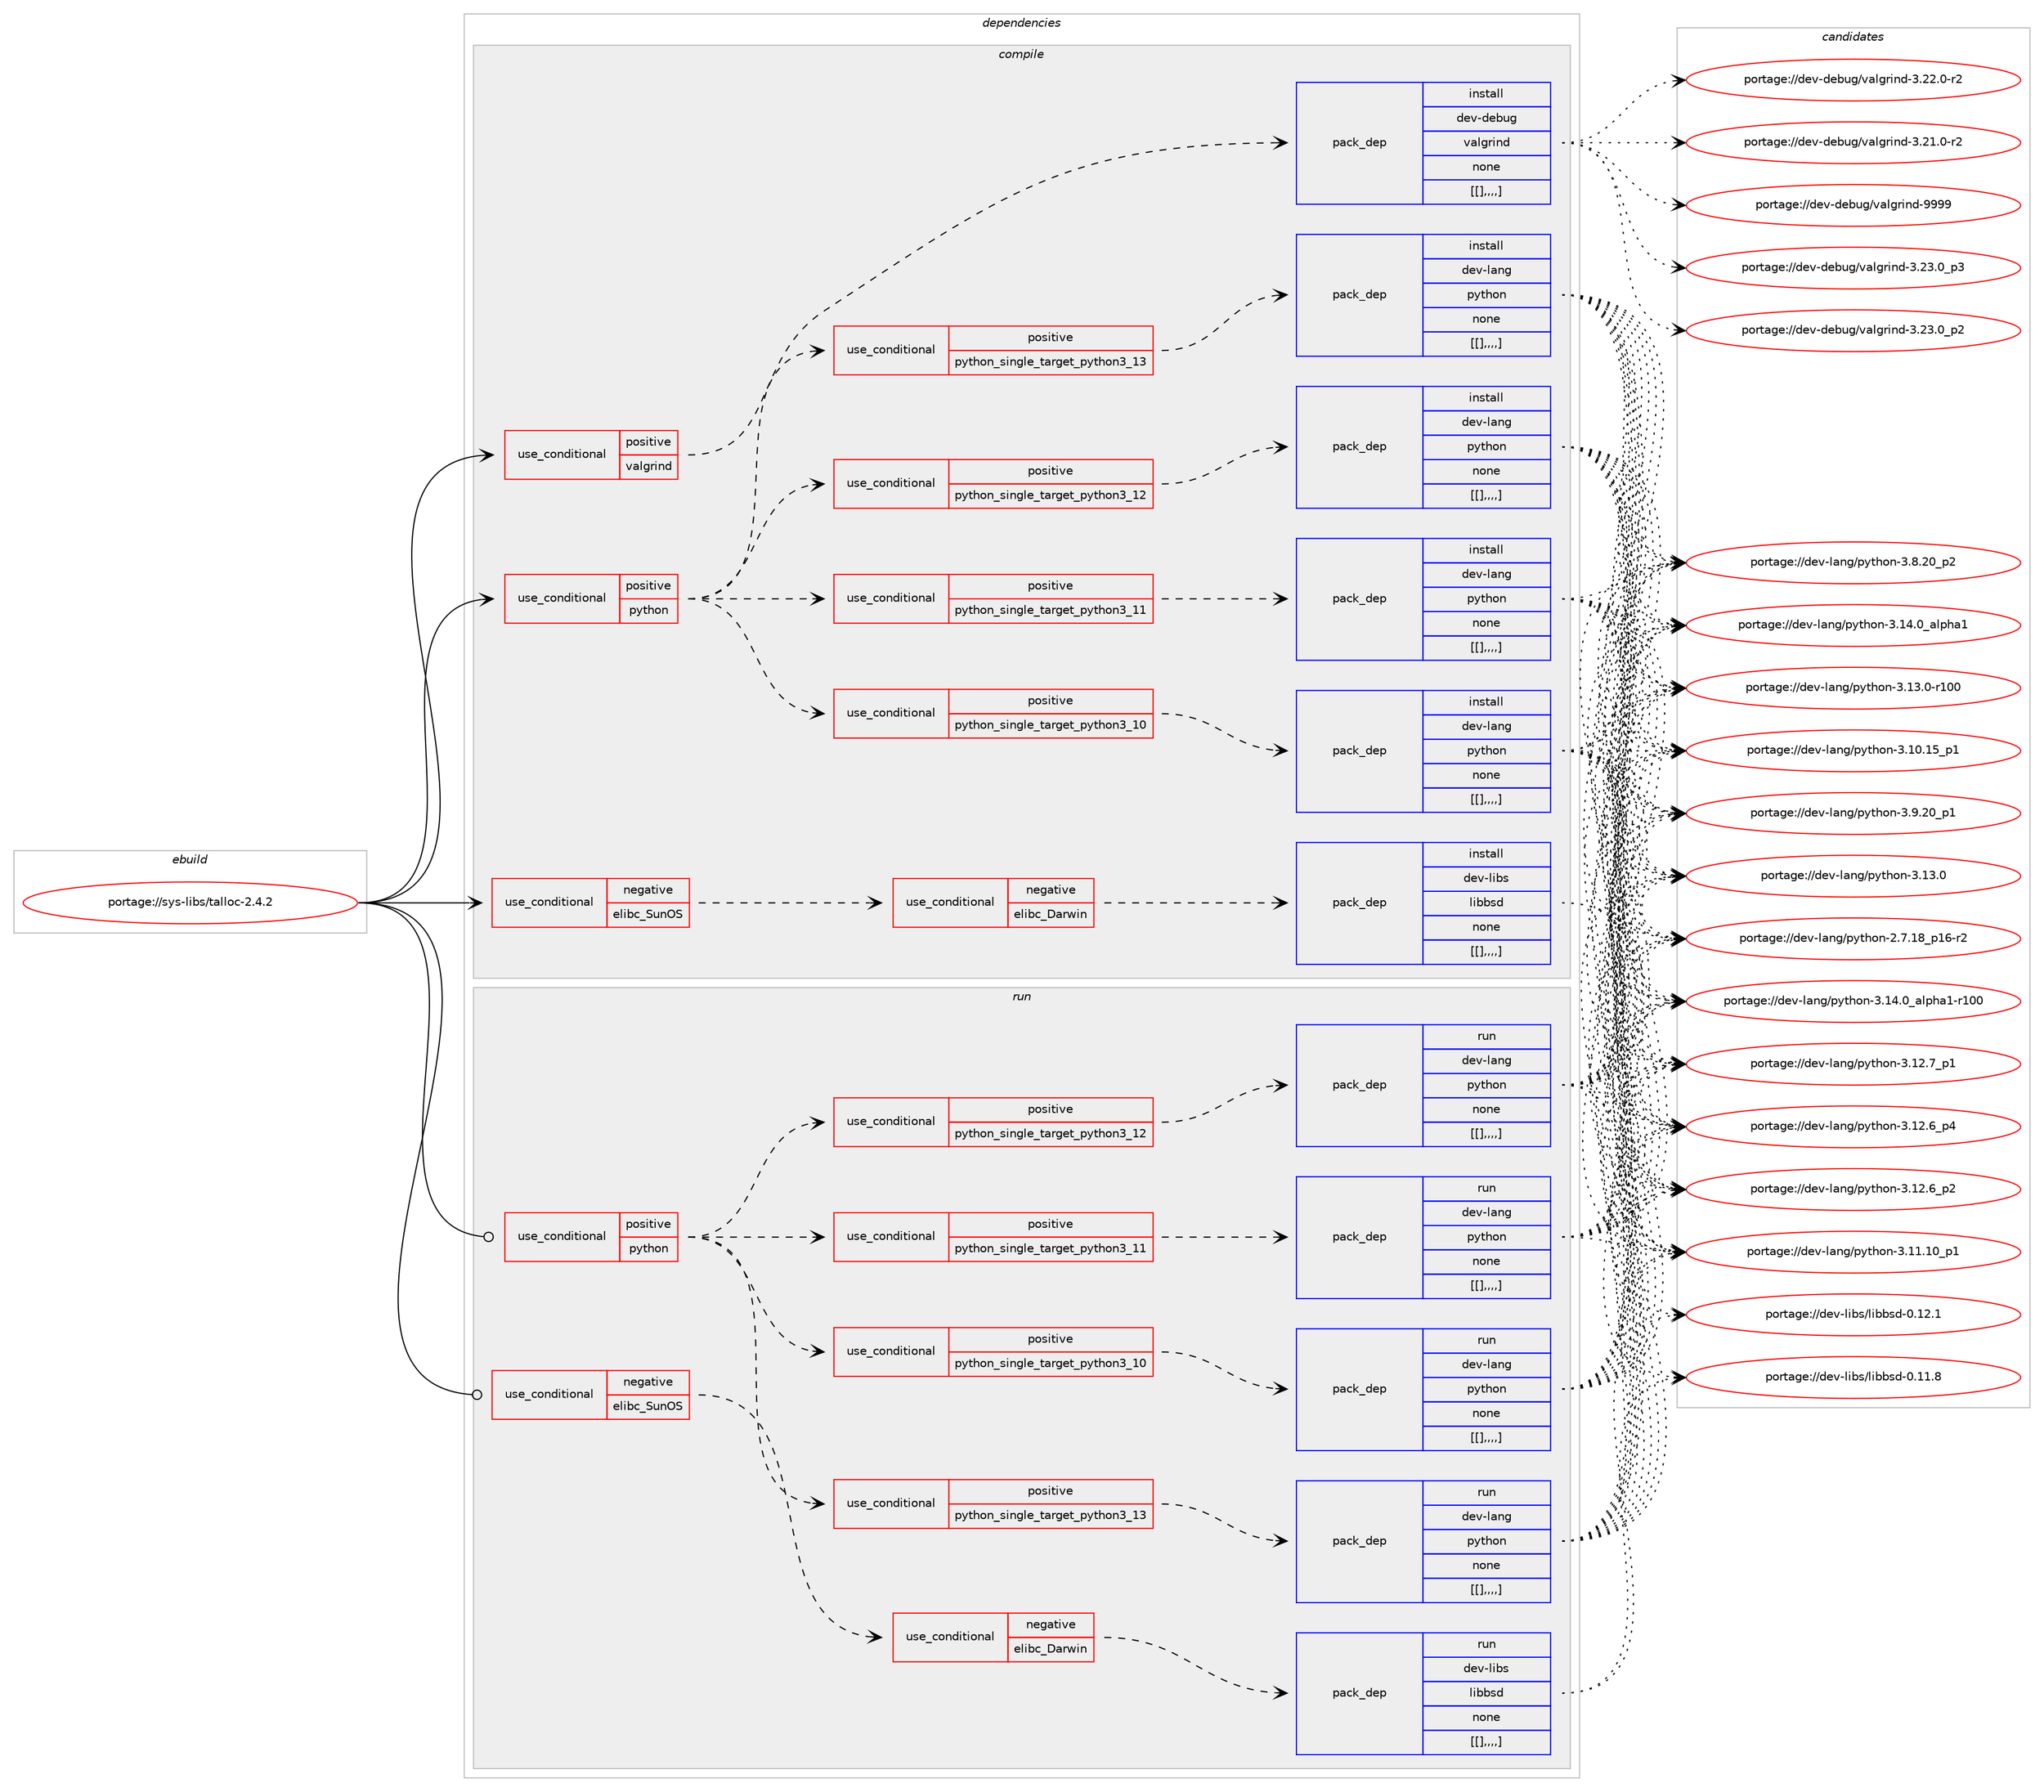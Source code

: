 digraph prolog {

# *************
# Graph options
# *************

newrank=true;
concentrate=true;
compound=true;
graph [rankdir=LR,fontname=Helvetica,fontsize=10,ranksep=1.5];#, ranksep=2.5, nodesep=0.2];
edge  [arrowhead=vee];
node  [fontname=Helvetica,fontsize=10];

# **********
# The ebuild
# **********

subgraph cluster_leftcol {
color=gray;
label=<<i>ebuild</i>>;
id [label="portage://sys-libs/talloc-2.4.2", color=red, width=4, href="../sys-libs/talloc-2.4.2.svg"];
}

# ****************
# The dependencies
# ****************

subgraph cluster_midcol {
color=gray;
label=<<i>dependencies</i>>;
subgraph cluster_compile {
fillcolor="#eeeeee";
style=filled;
label=<<i>compile</i>>;
subgraph cond125006 {
dependency466268 [label=<<TABLE BORDER="0" CELLBORDER="1" CELLSPACING="0" CELLPADDING="4"><TR><TD ROWSPAN="3" CELLPADDING="10">use_conditional</TD></TR><TR><TD>negative</TD></TR><TR><TD>elibc_SunOS</TD></TR></TABLE>>, shape=none, color=red];
subgraph cond125007 {
dependency466282 [label=<<TABLE BORDER="0" CELLBORDER="1" CELLSPACING="0" CELLPADDING="4"><TR><TD ROWSPAN="3" CELLPADDING="10">use_conditional</TD></TR><TR><TD>negative</TD></TR><TR><TD>elibc_Darwin</TD></TR></TABLE>>, shape=none, color=red];
subgraph pack338009 {
dependency466291 [label=<<TABLE BORDER="0" CELLBORDER="1" CELLSPACING="0" CELLPADDING="4" WIDTH="220"><TR><TD ROWSPAN="6" CELLPADDING="30">pack_dep</TD></TR><TR><TD WIDTH="110">install</TD></TR><TR><TD>dev-libs</TD></TR><TR><TD>libbsd</TD></TR><TR><TD>none</TD></TR><TR><TD>[[],,,,]</TD></TR></TABLE>>, shape=none, color=blue];
}
dependency466282:e -> dependency466291:w [weight=20,style="dashed",arrowhead="vee"];
}
dependency466268:e -> dependency466282:w [weight=20,style="dashed",arrowhead="vee"];
}
id:e -> dependency466268:w [weight=20,style="solid",arrowhead="vee"];
subgraph cond125016 {
dependency466355 [label=<<TABLE BORDER="0" CELLBORDER="1" CELLSPACING="0" CELLPADDING="4"><TR><TD ROWSPAN="3" CELLPADDING="10">use_conditional</TD></TR><TR><TD>positive</TD></TR><TR><TD>python</TD></TR></TABLE>>, shape=none, color=red];
subgraph cond125043 {
dependency466368 [label=<<TABLE BORDER="0" CELLBORDER="1" CELLSPACING="0" CELLPADDING="4"><TR><TD ROWSPAN="3" CELLPADDING="10">use_conditional</TD></TR><TR><TD>positive</TD></TR><TR><TD>python_single_target_python3_10</TD></TR></TABLE>>, shape=none, color=red];
subgraph pack338060 {
dependency466400 [label=<<TABLE BORDER="0" CELLBORDER="1" CELLSPACING="0" CELLPADDING="4" WIDTH="220"><TR><TD ROWSPAN="6" CELLPADDING="30">pack_dep</TD></TR><TR><TD WIDTH="110">install</TD></TR><TR><TD>dev-lang</TD></TR><TR><TD>python</TD></TR><TR><TD>none</TD></TR><TR><TD>[[],,,,]</TD></TR></TABLE>>, shape=none, color=blue];
}
dependency466368:e -> dependency466400:w [weight=20,style="dashed",arrowhead="vee"];
}
dependency466355:e -> dependency466368:w [weight=20,style="dashed",arrowhead="vee"];
subgraph cond125069 {
dependency466446 [label=<<TABLE BORDER="0" CELLBORDER="1" CELLSPACING="0" CELLPADDING="4"><TR><TD ROWSPAN="3" CELLPADDING="10">use_conditional</TD></TR><TR><TD>positive</TD></TR><TR><TD>python_single_target_python3_11</TD></TR></TABLE>>, shape=none, color=red];
subgraph pack338100 {
dependency466450 [label=<<TABLE BORDER="0" CELLBORDER="1" CELLSPACING="0" CELLPADDING="4" WIDTH="220"><TR><TD ROWSPAN="6" CELLPADDING="30">pack_dep</TD></TR><TR><TD WIDTH="110">install</TD></TR><TR><TD>dev-lang</TD></TR><TR><TD>python</TD></TR><TR><TD>none</TD></TR><TR><TD>[[],,,,]</TD></TR></TABLE>>, shape=none, color=blue];
}
dependency466446:e -> dependency466450:w [weight=20,style="dashed",arrowhead="vee"];
}
dependency466355:e -> dependency466446:w [weight=20,style="dashed",arrowhead="vee"];
subgraph cond125095 {
dependency466472 [label=<<TABLE BORDER="0" CELLBORDER="1" CELLSPACING="0" CELLPADDING="4"><TR><TD ROWSPAN="3" CELLPADDING="10">use_conditional</TD></TR><TR><TD>positive</TD></TR><TR><TD>python_single_target_python3_12</TD></TR></TABLE>>, shape=none, color=red];
subgraph pack338116 {
dependency466476 [label=<<TABLE BORDER="0" CELLBORDER="1" CELLSPACING="0" CELLPADDING="4" WIDTH="220"><TR><TD ROWSPAN="6" CELLPADDING="30">pack_dep</TD></TR><TR><TD WIDTH="110">install</TD></TR><TR><TD>dev-lang</TD></TR><TR><TD>python</TD></TR><TR><TD>none</TD></TR><TR><TD>[[],,,,]</TD></TR></TABLE>>, shape=none, color=blue];
}
dependency466472:e -> dependency466476:w [weight=20,style="dashed",arrowhead="vee"];
}
dependency466355:e -> dependency466472:w [weight=20,style="dashed",arrowhead="vee"];
subgraph cond125099 {
dependency466553 [label=<<TABLE BORDER="0" CELLBORDER="1" CELLSPACING="0" CELLPADDING="4"><TR><TD ROWSPAN="3" CELLPADDING="10">use_conditional</TD></TR><TR><TD>positive</TD></TR><TR><TD>python_single_target_python3_13</TD></TR></TABLE>>, shape=none, color=red];
subgraph pack338159 {
dependency466582 [label=<<TABLE BORDER="0" CELLBORDER="1" CELLSPACING="0" CELLPADDING="4" WIDTH="220"><TR><TD ROWSPAN="6" CELLPADDING="30">pack_dep</TD></TR><TR><TD WIDTH="110">install</TD></TR><TR><TD>dev-lang</TD></TR><TR><TD>python</TD></TR><TR><TD>none</TD></TR><TR><TD>[[],,,,]</TD></TR></TABLE>>, shape=none, color=blue];
}
dependency466553:e -> dependency466582:w [weight=20,style="dashed",arrowhead="vee"];
}
dependency466355:e -> dependency466553:w [weight=20,style="dashed",arrowhead="vee"];
}
id:e -> dependency466355:w [weight=20,style="solid",arrowhead="vee"];
subgraph cond125154 {
dependency466620 [label=<<TABLE BORDER="0" CELLBORDER="1" CELLSPACING="0" CELLPADDING="4"><TR><TD ROWSPAN="3" CELLPADDING="10">use_conditional</TD></TR><TR><TD>positive</TD></TR><TR><TD>valgrind</TD></TR></TABLE>>, shape=none, color=red];
subgraph pack338209 {
dependency466707 [label=<<TABLE BORDER="0" CELLBORDER="1" CELLSPACING="0" CELLPADDING="4" WIDTH="220"><TR><TD ROWSPAN="6" CELLPADDING="30">pack_dep</TD></TR><TR><TD WIDTH="110">install</TD></TR><TR><TD>dev-debug</TD></TR><TR><TD>valgrind</TD></TR><TR><TD>none</TD></TR><TR><TD>[[],,,,]</TD></TR></TABLE>>, shape=none, color=blue];
}
dependency466620:e -> dependency466707:w [weight=20,style="dashed",arrowhead="vee"];
}
id:e -> dependency466620:w [weight=20,style="solid",arrowhead="vee"];
}
subgraph cluster_compileandrun {
fillcolor="#eeeeee";
style=filled;
label=<<i>compile and run</i>>;
}
subgraph cluster_run {
fillcolor="#eeeeee";
style=filled;
label=<<i>run</i>>;
subgraph cond125204 {
dependency466765 [label=<<TABLE BORDER="0" CELLBORDER="1" CELLSPACING="0" CELLPADDING="4"><TR><TD ROWSPAN="3" CELLPADDING="10">use_conditional</TD></TR><TR><TD>negative</TD></TR><TR><TD>elibc_SunOS</TD></TR></TABLE>>, shape=none, color=red];
subgraph cond125239 {
dependency466873 [label=<<TABLE BORDER="0" CELLBORDER="1" CELLSPACING="0" CELLPADDING="4"><TR><TD ROWSPAN="3" CELLPADDING="10">use_conditional</TD></TR><TR><TD>negative</TD></TR><TR><TD>elibc_Darwin</TD></TR></TABLE>>, shape=none, color=red];
subgraph pack338367 {
dependency466895 [label=<<TABLE BORDER="0" CELLBORDER="1" CELLSPACING="0" CELLPADDING="4" WIDTH="220"><TR><TD ROWSPAN="6" CELLPADDING="30">pack_dep</TD></TR><TR><TD WIDTH="110">run</TD></TR><TR><TD>dev-libs</TD></TR><TR><TD>libbsd</TD></TR><TR><TD>none</TD></TR><TR><TD>[[],,,,]</TD></TR></TABLE>>, shape=none, color=blue];
}
dependency466873:e -> dependency466895:w [weight=20,style="dashed",arrowhead="vee"];
}
dependency466765:e -> dependency466873:w [weight=20,style="dashed",arrowhead="vee"];
}
id:e -> dependency466765:w [weight=20,style="solid",arrowhead="odot"];
subgraph cond125262 {
dependency466920 [label=<<TABLE BORDER="0" CELLBORDER="1" CELLSPACING="0" CELLPADDING="4"><TR><TD ROWSPAN="3" CELLPADDING="10">use_conditional</TD></TR><TR><TD>positive</TD></TR><TR><TD>python</TD></TR></TABLE>>, shape=none, color=red];
subgraph cond125264 {
dependency466924 [label=<<TABLE BORDER="0" CELLBORDER="1" CELLSPACING="0" CELLPADDING="4"><TR><TD ROWSPAN="3" CELLPADDING="10">use_conditional</TD></TR><TR><TD>positive</TD></TR><TR><TD>python_single_target_python3_10</TD></TR></TABLE>>, shape=none, color=red];
subgraph pack338394 {
dependency466925 [label=<<TABLE BORDER="0" CELLBORDER="1" CELLSPACING="0" CELLPADDING="4" WIDTH="220"><TR><TD ROWSPAN="6" CELLPADDING="30">pack_dep</TD></TR><TR><TD WIDTH="110">run</TD></TR><TR><TD>dev-lang</TD></TR><TR><TD>python</TD></TR><TR><TD>none</TD></TR><TR><TD>[[],,,,]</TD></TR></TABLE>>, shape=none, color=blue];
}
dependency466924:e -> dependency466925:w [weight=20,style="dashed",arrowhead="vee"];
}
dependency466920:e -> dependency466924:w [weight=20,style="dashed",arrowhead="vee"];
subgraph cond125278 {
dependency466952 [label=<<TABLE BORDER="0" CELLBORDER="1" CELLSPACING="0" CELLPADDING="4"><TR><TD ROWSPAN="3" CELLPADDING="10">use_conditional</TD></TR><TR><TD>positive</TD></TR><TR><TD>python_single_target_python3_11</TD></TR></TABLE>>, shape=none, color=red];
subgraph pack338411 {
dependency466956 [label=<<TABLE BORDER="0" CELLBORDER="1" CELLSPACING="0" CELLPADDING="4" WIDTH="220"><TR><TD ROWSPAN="6" CELLPADDING="30">pack_dep</TD></TR><TR><TD WIDTH="110">run</TD></TR><TR><TD>dev-lang</TD></TR><TR><TD>python</TD></TR><TR><TD>none</TD></TR><TR><TD>[[],,,,]</TD></TR></TABLE>>, shape=none, color=blue];
}
dependency466952:e -> dependency466956:w [weight=20,style="dashed",arrowhead="vee"];
}
dependency466920:e -> dependency466952:w [weight=20,style="dashed",arrowhead="vee"];
subgraph cond125280 {
dependency466962 [label=<<TABLE BORDER="0" CELLBORDER="1" CELLSPACING="0" CELLPADDING="4"><TR><TD ROWSPAN="3" CELLPADDING="10">use_conditional</TD></TR><TR><TD>positive</TD></TR><TR><TD>python_single_target_python3_12</TD></TR></TABLE>>, shape=none, color=red];
subgraph pack338419 {
dependency466964 [label=<<TABLE BORDER="0" CELLBORDER="1" CELLSPACING="0" CELLPADDING="4" WIDTH="220"><TR><TD ROWSPAN="6" CELLPADDING="30">pack_dep</TD></TR><TR><TD WIDTH="110">run</TD></TR><TR><TD>dev-lang</TD></TR><TR><TD>python</TD></TR><TR><TD>none</TD></TR><TR><TD>[[],,,,]</TD></TR></TABLE>>, shape=none, color=blue];
}
dependency466962:e -> dependency466964:w [weight=20,style="dashed",arrowhead="vee"];
}
dependency466920:e -> dependency466962:w [weight=20,style="dashed",arrowhead="vee"];
subgraph cond125288 {
dependency467005 [label=<<TABLE BORDER="0" CELLBORDER="1" CELLSPACING="0" CELLPADDING="4"><TR><TD ROWSPAN="3" CELLPADDING="10">use_conditional</TD></TR><TR><TD>positive</TD></TR><TR><TD>python_single_target_python3_13</TD></TR></TABLE>>, shape=none, color=red];
subgraph pack338441 {
dependency467021 [label=<<TABLE BORDER="0" CELLBORDER="1" CELLSPACING="0" CELLPADDING="4" WIDTH="220"><TR><TD ROWSPAN="6" CELLPADDING="30">pack_dep</TD></TR><TR><TD WIDTH="110">run</TD></TR><TR><TD>dev-lang</TD></TR><TR><TD>python</TD></TR><TR><TD>none</TD></TR><TR><TD>[[],,,,]</TD></TR></TABLE>>, shape=none, color=blue];
}
dependency467005:e -> dependency467021:w [weight=20,style="dashed",arrowhead="vee"];
}
dependency466920:e -> dependency467005:w [weight=20,style="dashed",arrowhead="vee"];
}
id:e -> dependency466920:w [weight=20,style="solid",arrowhead="odot"];
}
}

# **************
# The candidates
# **************

subgraph cluster_choices {
rank=same;
color=gray;
label=<<i>candidates</i>>;

subgraph choice338102 {
color=black;
nodesep=1;
choice100101118451081059811547108105989811510045484649504649 [label="portage://dev-libs/libbsd-0.12.1", color=red, width=4,href="../dev-libs/libbsd-0.12.1.svg"];
choice100101118451081059811547108105989811510045484649494656 [label="portage://dev-libs/libbsd-0.11.8", color=red, width=4,href="../dev-libs/libbsd-0.11.8.svg"];
dependency466291:e -> choice100101118451081059811547108105989811510045484649504649:w [style=dotted,weight="100"];
dependency466291:e -> choice100101118451081059811547108105989811510045484649494656:w [style=dotted,weight="100"];
}
subgraph choice338116 {
color=black;
nodesep=1;
choice100101118451089711010347112121116104111110455146495246489597108112104974945114494848 [label="portage://dev-lang/python-3.14.0_alpha1-r100", color=red, width=4,href="../dev-lang/python-3.14.0_alpha1-r100.svg"];
choice1001011184510897110103471121211161041111104551464952464895971081121049749 [label="portage://dev-lang/python-3.14.0_alpha1", color=red, width=4,href="../dev-lang/python-3.14.0_alpha1.svg"];
choice1001011184510897110103471121211161041111104551464951464845114494848 [label="portage://dev-lang/python-3.13.0-r100", color=red, width=4,href="../dev-lang/python-3.13.0-r100.svg"];
choice10010111845108971101034711212111610411111045514649514648 [label="portage://dev-lang/python-3.13.0", color=red, width=4,href="../dev-lang/python-3.13.0.svg"];
choice100101118451089711010347112121116104111110455146495046559511249 [label="portage://dev-lang/python-3.12.7_p1", color=red, width=4,href="../dev-lang/python-3.12.7_p1.svg"];
choice100101118451089711010347112121116104111110455146495046549511252 [label="portage://dev-lang/python-3.12.6_p4", color=red, width=4,href="../dev-lang/python-3.12.6_p4.svg"];
choice100101118451089711010347112121116104111110455146495046549511250 [label="portage://dev-lang/python-3.12.6_p2", color=red, width=4,href="../dev-lang/python-3.12.6_p2.svg"];
choice10010111845108971101034711212111610411111045514649494649489511249 [label="portage://dev-lang/python-3.11.10_p1", color=red, width=4,href="../dev-lang/python-3.11.10_p1.svg"];
choice10010111845108971101034711212111610411111045514649484649539511249 [label="portage://dev-lang/python-3.10.15_p1", color=red, width=4,href="../dev-lang/python-3.10.15_p1.svg"];
choice100101118451089711010347112121116104111110455146574650489511249 [label="portage://dev-lang/python-3.9.20_p1", color=red, width=4,href="../dev-lang/python-3.9.20_p1.svg"];
choice100101118451089711010347112121116104111110455146564650489511250 [label="portage://dev-lang/python-3.8.20_p2", color=red, width=4,href="../dev-lang/python-3.8.20_p2.svg"];
choice100101118451089711010347112121116104111110455046554649569511249544511450 [label="portage://dev-lang/python-2.7.18_p16-r2", color=red, width=4,href="../dev-lang/python-2.7.18_p16-r2.svg"];
dependency466400:e -> choice100101118451089711010347112121116104111110455146495246489597108112104974945114494848:w [style=dotted,weight="100"];
dependency466400:e -> choice1001011184510897110103471121211161041111104551464952464895971081121049749:w [style=dotted,weight="100"];
dependency466400:e -> choice1001011184510897110103471121211161041111104551464951464845114494848:w [style=dotted,weight="100"];
dependency466400:e -> choice10010111845108971101034711212111610411111045514649514648:w [style=dotted,weight="100"];
dependency466400:e -> choice100101118451089711010347112121116104111110455146495046559511249:w [style=dotted,weight="100"];
dependency466400:e -> choice100101118451089711010347112121116104111110455146495046549511252:w [style=dotted,weight="100"];
dependency466400:e -> choice100101118451089711010347112121116104111110455146495046549511250:w [style=dotted,weight="100"];
dependency466400:e -> choice10010111845108971101034711212111610411111045514649494649489511249:w [style=dotted,weight="100"];
dependency466400:e -> choice10010111845108971101034711212111610411111045514649484649539511249:w [style=dotted,weight="100"];
dependency466400:e -> choice100101118451089711010347112121116104111110455146574650489511249:w [style=dotted,weight="100"];
dependency466400:e -> choice100101118451089711010347112121116104111110455146564650489511250:w [style=dotted,weight="100"];
dependency466400:e -> choice100101118451089711010347112121116104111110455046554649569511249544511450:w [style=dotted,weight="100"];
}
subgraph choice338136 {
color=black;
nodesep=1;
choice100101118451089711010347112121116104111110455146495246489597108112104974945114494848 [label="portage://dev-lang/python-3.14.0_alpha1-r100", color=red, width=4,href="../dev-lang/python-3.14.0_alpha1-r100.svg"];
choice1001011184510897110103471121211161041111104551464952464895971081121049749 [label="portage://dev-lang/python-3.14.0_alpha1", color=red, width=4,href="../dev-lang/python-3.14.0_alpha1.svg"];
choice1001011184510897110103471121211161041111104551464951464845114494848 [label="portage://dev-lang/python-3.13.0-r100", color=red, width=4,href="../dev-lang/python-3.13.0-r100.svg"];
choice10010111845108971101034711212111610411111045514649514648 [label="portage://dev-lang/python-3.13.0", color=red, width=4,href="../dev-lang/python-3.13.0.svg"];
choice100101118451089711010347112121116104111110455146495046559511249 [label="portage://dev-lang/python-3.12.7_p1", color=red, width=4,href="../dev-lang/python-3.12.7_p1.svg"];
choice100101118451089711010347112121116104111110455146495046549511252 [label="portage://dev-lang/python-3.12.6_p4", color=red, width=4,href="../dev-lang/python-3.12.6_p4.svg"];
choice100101118451089711010347112121116104111110455146495046549511250 [label="portage://dev-lang/python-3.12.6_p2", color=red, width=4,href="../dev-lang/python-3.12.6_p2.svg"];
choice10010111845108971101034711212111610411111045514649494649489511249 [label="portage://dev-lang/python-3.11.10_p1", color=red, width=4,href="../dev-lang/python-3.11.10_p1.svg"];
choice10010111845108971101034711212111610411111045514649484649539511249 [label="portage://dev-lang/python-3.10.15_p1", color=red, width=4,href="../dev-lang/python-3.10.15_p1.svg"];
choice100101118451089711010347112121116104111110455146574650489511249 [label="portage://dev-lang/python-3.9.20_p1", color=red, width=4,href="../dev-lang/python-3.9.20_p1.svg"];
choice100101118451089711010347112121116104111110455146564650489511250 [label="portage://dev-lang/python-3.8.20_p2", color=red, width=4,href="../dev-lang/python-3.8.20_p2.svg"];
choice100101118451089711010347112121116104111110455046554649569511249544511450 [label="portage://dev-lang/python-2.7.18_p16-r2", color=red, width=4,href="../dev-lang/python-2.7.18_p16-r2.svg"];
dependency466450:e -> choice100101118451089711010347112121116104111110455146495246489597108112104974945114494848:w [style=dotted,weight="100"];
dependency466450:e -> choice1001011184510897110103471121211161041111104551464952464895971081121049749:w [style=dotted,weight="100"];
dependency466450:e -> choice1001011184510897110103471121211161041111104551464951464845114494848:w [style=dotted,weight="100"];
dependency466450:e -> choice10010111845108971101034711212111610411111045514649514648:w [style=dotted,weight="100"];
dependency466450:e -> choice100101118451089711010347112121116104111110455146495046559511249:w [style=dotted,weight="100"];
dependency466450:e -> choice100101118451089711010347112121116104111110455146495046549511252:w [style=dotted,weight="100"];
dependency466450:e -> choice100101118451089711010347112121116104111110455146495046549511250:w [style=dotted,weight="100"];
dependency466450:e -> choice10010111845108971101034711212111610411111045514649494649489511249:w [style=dotted,weight="100"];
dependency466450:e -> choice10010111845108971101034711212111610411111045514649484649539511249:w [style=dotted,weight="100"];
dependency466450:e -> choice100101118451089711010347112121116104111110455146574650489511249:w [style=dotted,weight="100"];
dependency466450:e -> choice100101118451089711010347112121116104111110455146564650489511250:w [style=dotted,weight="100"];
dependency466450:e -> choice100101118451089711010347112121116104111110455046554649569511249544511450:w [style=dotted,weight="100"];
}
subgraph choice338167 {
color=black;
nodesep=1;
choice100101118451089711010347112121116104111110455146495246489597108112104974945114494848 [label="portage://dev-lang/python-3.14.0_alpha1-r100", color=red, width=4,href="../dev-lang/python-3.14.0_alpha1-r100.svg"];
choice1001011184510897110103471121211161041111104551464952464895971081121049749 [label="portage://dev-lang/python-3.14.0_alpha1", color=red, width=4,href="../dev-lang/python-3.14.0_alpha1.svg"];
choice1001011184510897110103471121211161041111104551464951464845114494848 [label="portage://dev-lang/python-3.13.0-r100", color=red, width=4,href="../dev-lang/python-3.13.0-r100.svg"];
choice10010111845108971101034711212111610411111045514649514648 [label="portage://dev-lang/python-3.13.0", color=red, width=4,href="../dev-lang/python-3.13.0.svg"];
choice100101118451089711010347112121116104111110455146495046559511249 [label="portage://dev-lang/python-3.12.7_p1", color=red, width=4,href="../dev-lang/python-3.12.7_p1.svg"];
choice100101118451089711010347112121116104111110455146495046549511252 [label="portage://dev-lang/python-3.12.6_p4", color=red, width=4,href="../dev-lang/python-3.12.6_p4.svg"];
choice100101118451089711010347112121116104111110455146495046549511250 [label="portage://dev-lang/python-3.12.6_p2", color=red, width=4,href="../dev-lang/python-3.12.6_p2.svg"];
choice10010111845108971101034711212111610411111045514649494649489511249 [label="portage://dev-lang/python-3.11.10_p1", color=red, width=4,href="../dev-lang/python-3.11.10_p1.svg"];
choice10010111845108971101034711212111610411111045514649484649539511249 [label="portage://dev-lang/python-3.10.15_p1", color=red, width=4,href="../dev-lang/python-3.10.15_p1.svg"];
choice100101118451089711010347112121116104111110455146574650489511249 [label="portage://dev-lang/python-3.9.20_p1", color=red, width=4,href="../dev-lang/python-3.9.20_p1.svg"];
choice100101118451089711010347112121116104111110455146564650489511250 [label="portage://dev-lang/python-3.8.20_p2", color=red, width=4,href="../dev-lang/python-3.8.20_p2.svg"];
choice100101118451089711010347112121116104111110455046554649569511249544511450 [label="portage://dev-lang/python-2.7.18_p16-r2", color=red, width=4,href="../dev-lang/python-2.7.18_p16-r2.svg"];
dependency466476:e -> choice100101118451089711010347112121116104111110455146495246489597108112104974945114494848:w [style=dotted,weight="100"];
dependency466476:e -> choice1001011184510897110103471121211161041111104551464952464895971081121049749:w [style=dotted,weight="100"];
dependency466476:e -> choice1001011184510897110103471121211161041111104551464951464845114494848:w [style=dotted,weight="100"];
dependency466476:e -> choice10010111845108971101034711212111610411111045514649514648:w [style=dotted,weight="100"];
dependency466476:e -> choice100101118451089711010347112121116104111110455146495046559511249:w [style=dotted,weight="100"];
dependency466476:e -> choice100101118451089711010347112121116104111110455146495046549511252:w [style=dotted,weight="100"];
dependency466476:e -> choice100101118451089711010347112121116104111110455146495046549511250:w [style=dotted,weight="100"];
dependency466476:e -> choice10010111845108971101034711212111610411111045514649494649489511249:w [style=dotted,weight="100"];
dependency466476:e -> choice10010111845108971101034711212111610411111045514649484649539511249:w [style=dotted,weight="100"];
dependency466476:e -> choice100101118451089711010347112121116104111110455146574650489511249:w [style=dotted,weight="100"];
dependency466476:e -> choice100101118451089711010347112121116104111110455146564650489511250:w [style=dotted,weight="100"];
dependency466476:e -> choice100101118451089711010347112121116104111110455046554649569511249544511450:w [style=dotted,weight="100"];
}
subgraph choice338181 {
color=black;
nodesep=1;
choice100101118451089711010347112121116104111110455146495246489597108112104974945114494848 [label="portage://dev-lang/python-3.14.0_alpha1-r100", color=red, width=4,href="../dev-lang/python-3.14.0_alpha1-r100.svg"];
choice1001011184510897110103471121211161041111104551464952464895971081121049749 [label="portage://dev-lang/python-3.14.0_alpha1", color=red, width=4,href="../dev-lang/python-3.14.0_alpha1.svg"];
choice1001011184510897110103471121211161041111104551464951464845114494848 [label="portage://dev-lang/python-3.13.0-r100", color=red, width=4,href="../dev-lang/python-3.13.0-r100.svg"];
choice10010111845108971101034711212111610411111045514649514648 [label="portage://dev-lang/python-3.13.0", color=red, width=4,href="../dev-lang/python-3.13.0.svg"];
choice100101118451089711010347112121116104111110455146495046559511249 [label="portage://dev-lang/python-3.12.7_p1", color=red, width=4,href="../dev-lang/python-3.12.7_p1.svg"];
choice100101118451089711010347112121116104111110455146495046549511252 [label="portage://dev-lang/python-3.12.6_p4", color=red, width=4,href="../dev-lang/python-3.12.6_p4.svg"];
choice100101118451089711010347112121116104111110455146495046549511250 [label="portage://dev-lang/python-3.12.6_p2", color=red, width=4,href="../dev-lang/python-3.12.6_p2.svg"];
choice10010111845108971101034711212111610411111045514649494649489511249 [label="portage://dev-lang/python-3.11.10_p1", color=red, width=4,href="../dev-lang/python-3.11.10_p1.svg"];
choice10010111845108971101034711212111610411111045514649484649539511249 [label="portage://dev-lang/python-3.10.15_p1", color=red, width=4,href="../dev-lang/python-3.10.15_p1.svg"];
choice100101118451089711010347112121116104111110455146574650489511249 [label="portage://dev-lang/python-3.9.20_p1", color=red, width=4,href="../dev-lang/python-3.9.20_p1.svg"];
choice100101118451089711010347112121116104111110455146564650489511250 [label="portage://dev-lang/python-3.8.20_p2", color=red, width=4,href="../dev-lang/python-3.8.20_p2.svg"];
choice100101118451089711010347112121116104111110455046554649569511249544511450 [label="portage://dev-lang/python-2.7.18_p16-r2", color=red, width=4,href="../dev-lang/python-2.7.18_p16-r2.svg"];
dependency466582:e -> choice100101118451089711010347112121116104111110455146495246489597108112104974945114494848:w [style=dotted,weight="100"];
dependency466582:e -> choice1001011184510897110103471121211161041111104551464952464895971081121049749:w [style=dotted,weight="100"];
dependency466582:e -> choice1001011184510897110103471121211161041111104551464951464845114494848:w [style=dotted,weight="100"];
dependency466582:e -> choice10010111845108971101034711212111610411111045514649514648:w [style=dotted,weight="100"];
dependency466582:e -> choice100101118451089711010347112121116104111110455146495046559511249:w [style=dotted,weight="100"];
dependency466582:e -> choice100101118451089711010347112121116104111110455146495046549511252:w [style=dotted,weight="100"];
dependency466582:e -> choice100101118451089711010347112121116104111110455146495046549511250:w [style=dotted,weight="100"];
dependency466582:e -> choice10010111845108971101034711212111610411111045514649494649489511249:w [style=dotted,weight="100"];
dependency466582:e -> choice10010111845108971101034711212111610411111045514649484649539511249:w [style=dotted,weight="100"];
dependency466582:e -> choice100101118451089711010347112121116104111110455146574650489511249:w [style=dotted,weight="100"];
dependency466582:e -> choice100101118451089711010347112121116104111110455146564650489511250:w [style=dotted,weight="100"];
dependency466582:e -> choice100101118451089711010347112121116104111110455046554649569511249544511450:w [style=dotted,weight="100"];
}
subgraph choice338207 {
color=black;
nodesep=1;
choice100101118451001019811710347118971081031141051101004557575757 [label="portage://dev-debug/valgrind-9999", color=red, width=4,href="../dev-debug/valgrind-9999.svg"];
choice10010111845100101981171034711897108103114105110100455146505146489511251 [label="portage://dev-debug/valgrind-3.23.0_p3", color=red, width=4,href="../dev-debug/valgrind-3.23.0_p3.svg"];
choice10010111845100101981171034711897108103114105110100455146505146489511250 [label="portage://dev-debug/valgrind-3.23.0_p2", color=red, width=4,href="../dev-debug/valgrind-3.23.0_p2.svg"];
choice10010111845100101981171034711897108103114105110100455146505046484511450 [label="portage://dev-debug/valgrind-3.22.0-r2", color=red, width=4,href="../dev-debug/valgrind-3.22.0-r2.svg"];
choice10010111845100101981171034711897108103114105110100455146504946484511450 [label="portage://dev-debug/valgrind-3.21.0-r2", color=red, width=4,href="../dev-debug/valgrind-3.21.0-r2.svg"];
dependency466707:e -> choice100101118451001019811710347118971081031141051101004557575757:w [style=dotted,weight="100"];
dependency466707:e -> choice10010111845100101981171034711897108103114105110100455146505146489511251:w [style=dotted,weight="100"];
dependency466707:e -> choice10010111845100101981171034711897108103114105110100455146505146489511250:w [style=dotted,weight="100"];
dependency466707:e -> choice10010111845100101981171034711897108103114105110100455146505046484511450:w [style=dotted,weight="100"];
dependency466707:e -> choice10010111845100101981171034711897108103114105110100455146504946484511450:w [style=dotted,weight="100"];
}
subgraph choice338241 {
color=black;
nodesep=1;
choice100101118451081059811547108105989811510045484649504649 [label="portage://dev-libs/libbsd-0.12.1", color=red, width=4,href="../dev-libs/libbsd-0.12.1.svg"];
choice100101118451081059811547108105989811510045484649494656 [label="portage://dev-libs/libbsd-0.11.8", color=red, width=4,href="../dev-libs/libbsd-0.11.8.svg"];
dependency466895:e -> choice100101118451081059811547108105989811510045484649504649:w [style=dotted,weight="100"];
dependency466895:e -> choice100101118451081059811547108105989811510045484649494656:w [style=dotted,weight="100"];
}
subgraph choice338254 {
color=black;
nodesep=1;
choice100101118451089711010347112121116104111110455146495246489597108112104974945114494848 [label="portage://dev-lang/python-3.14.0_alpha1-r100", color=red, width=4,href="../dev-lang/python-3.14.0_alpha1-r100.svg"];
choice1001011184510897110103471121211161041111104551464952464895971081121049749 [label="portage://dev-lang/python-3.14.0_alpha1", color=red, width=4,href="../dev-lang/python-3.14.0_alpha1.svg"];
choice1001011184510897110103471121211161041111104551464951464845114494848 [label="portage://dev-lang/python-3.13.0-r100", color=red, width=4,href="../dev-lang/python-3.13.0-r100.svg"];
choice10010111845108971101034711212111610411111045514649514648 [label="portage://dev-lang/python-3.13.0", color=red, width=4,href="../dev-lang/python-3.13.0.svg"];
choice100101118451089711010347112121116104111110455146495046559511249 [label="portage://dev-lang/python-3.12.7_p1", color=red, width=4,href="../dev-lang/python-3.12.7_p1.svg"];
choice100101118451089711010347112121116104111110455146495046549511252 [label="portage://dev-lang/python-3.12.6_p4", color=red, width=4,href="../dev-lang/python-3.12.6_p4.svg"];
choice100101118451089711010347112121116104111110455146495046549511250 [label="portage://dev-lang/python-3.12.6_p2", color=red, width=4,href="../dev-lang/python-3.12.6_p2.svg"];
choice10010111845108971101034711212111610411111045514649494649489511249 [label="portage://dev-lang/python-3.11.10_p1", color=red, width=4,href="../dev-lang/python-3.11.10_p1.svg"];
choice10010111845108971101034711212111610411111045514649484649539511249 [label="portage://dev-lang/python-3.10.15_p1", color=red, width=4,href="../dev-lang/python-3.10.15_p1.svg"];
choice100101118451089711010347112121116104111110455146574650489511249 [label="portage://dev-lang/python-3.9.20_p1", color=red, width=4,href="../dev-lang/python-3.9.20_p1.svg"];
choice100101118451089711010347112121116104111110455146564650489511250 [label="portage://dev-lang/python-3.8.20_p2", color=red, width=4,href="../dev-lang/python-3.8.20_p2.svg"];
choice100101118451089711010347112121116104111110455046554649569511249544511450 [label="portage://dev-lang/python-2.7.18_p16-r2", color=red, width=4,href="../dev-lang/python-2.7.18_p16-r2.svg"];
dependency466925:e -> choice100101118451089711010347112121116104111110455146495246489597108112104974945114494848:w [style=dotted,weight="100"];
dependency466925:e -> choice1001011184510897110103471121211161041111104551464952464895971081121049749:w [style=dotted,weight="100"];
dependency466925:e -> choice1001011184510897110103471121211161041111104551464951464845114494848:w [style=dotted,weight="100"];
dependency466925:e -> choice10010111845108971101034711212111610411111045514649514648:w [style=dotted,weight="100"];
dependency466925:e -> choice100101118451089711010347112121116104111110455146495046559511249:w [style=dotted,weight="100"];
dependency466925:e -> choice100101118451089711010347112121116104111110455146495046549511252:w [style=dotted,weight="100"];
dependency466925:e -> choice100101118451089711010347112121116104111110455146495046549511250:w [style=dotted,weight="100"];
dependency466925:e -> choice10010111845108971101034711212111610411111045514649494649489511249:w [style=dotted,weight="100"];
dependency466925:e -> choice10010111845108971101034711212111610411111045514649484649539511249:w [style=dotted,weight="100"];
dependency466925:e -> choice100101118451089711010347112121116104111110455146574650489511249:w [style=dotted,weight="100"];
dependency466925:e -> choice100101118451089711010347112121116104111110455146564650489511250:w [style=dotted,weight="100"];
dependency466925:e -> choice100101118451089711010347112121116104111110455046554649569511249544511450:w [style=dotted,weight="100"];
}
subgraph choice338266 {
color=black;
nodesep=1;
choice100101118451089711010347112121116104111110455146495246489597108112104974945114494848 [label="portage://dev-lang/python-3.14.0_alpha1-r100", color=red, width=4,href="../dev-lang/python-3.14.0_alpha1-r100.svg"];
choice1001011184510897110103471121211161041111104551464952464895971081121049749 [label="portage://dev-lang/python-3.14.0_alpha1", color=red, width=4,href="../dev-lang/python-3.14.0_alpha1.svg"];
choice1001011184510897110103471121211161041111104551464951464845114494848 [label="portage://dev-lang/python-3.13.0-r100", color=red, width=4,href="../dev-lang/python-3.13.0-r100.svg"];
choice10010111845108971101034711212111610411111045514649514648 [label="portage://dev-lang/python-3.13.0", color=red, width=4,href="../dev-lang/python-3.13.0.svg"];
choice100101118451089711010347112121116104111110455146495046559511249 [label="portage://dev-lang/python-3.12.7_p1", color=red, width=4,href="../dev-lang/python-3.12.7_p1.svg"];
choice100101118451089711010347112121116104111110455146495046549511252 [label="portage://dev-lang/python-3.12.6_p4", color=red, width=4,href="../dev-lang/python-3.12.6_p4.svg"];
choice100101118451089711010347112121116104111110455146495046549511250 [label="portage://dev-lang/python-3.12.6_p2", color=red, width=4,href="../dev-lang/python-3.12.6_p2.svg"];
choice10010111845108971101034711212111610411111045514649494649489511249 [label="portage://dev-lang/python-3.11.10_p1", color=red, width=4,href="../dev-lang/python-3.11.10_p1.svg"];
choice10010111845108971101034711212111610411111045514649484649539511249 [label="portage://dev-lang/python-3.10.15_p1", color=red, width=4,href="../dev-lang/python-3.10.15_p1.svg"];
choice100101118451089711010347112121116104111110455146574650489511249 [label="portage://dev-lang/python-3.9.20_p1", color=red, width=4,href="../dev-lang/python-3.9.20_p1.svg"];
choice100101118451089711010347112121116104111110455146564650489511250 [label="portage://dev-lang/python-3.8.20_p2", color=red, width=4,href="../dev-lang/python-3.8.20_p2.svg"];
choice100101118451089711010347112121116104111110455046554649569511249544511450 [label="portage://dev-lang/python-2.7.18_p16-r2", color=red, width=4,href="../dev-lang/python-2.7.18_p16-r2.svg"];
dependency466956:e -> choice100101118451089711010347112121116104111110455146495246489597108112104974945114494848:w [style=dotted,weight="100"];
dependency466956:e -> choice1001011184510897110103471121211161041111104551464952464895971081121049749:w [style=dotted,weight="100"];
dependency466956:e -> choice1001011184510897110103471121211161041111104551464951464845114494848:w [style=dotted,weight="100"];
dependency466956:e -> choice10010111845108971101034711212111610411111045514649514648:w [style=dotted,weight="100"];
dependency466956:e -> choice100101118451089711010347112121116104111110455146495046559511249:w [style=dotted,weight="100"];
dependency466956:e -> choice100101118451089711010347112121116104111110455146495046549511252:w [style=dotted,weight="100"];
dependency466956:e -> choice100101118451089711010347112121116104111110455146495046549511250:w [style=dotted,weight="100"];
dependency466956:e -> choice10010111845108971101034711212111610411111045514649494649489511249:w [style=dotted,weight="100"];
dependency466956:e -> choice10010111845108971101034711212111610411111045514649484649539511249:w [style=dotted,weight="100"];
dependency466956:e -> choice100101118451089711010347112121116104111110455146574650489511249:w [style=dotted,weight="100"];
dependency466956:e -> choice100101118451089711010347112121116104111110455146564650489511250:w [style=dotted,weight="100"];
dependency466956:e -> choice100101118451089711010347112121116104111110455046554649569511249544511450:w [style=dotted,weight="100"];
}
subgraph choice338275 {
color=black;
nodesep=1;
choice100101118451089711010347112121116104111110455146495246489597108112104974945114494848 [label="portage://dev-lang/python-3.14.0_alpha1-r100", color=red, width=4,href="../dev-lang/python-3.14.0_alpha1-r100.svg"];
choice1001011184510897110103471121211161041111104551464952464895971081121049749 [label="portage://dev-lang/python-3.14.0_alpha1", color=red, width=4,href="../dev-lang/python-3.14.0_alpha1.svg"];
choice1001011184510897110103471121211161041111104551464951464845114494848 [label="portage://dev-lang/python-3.13.0-r100", color=red, width=4,href="../dev-lang/python-3.13.0-r100.svg"];
choice10010111845108971101034711212111610411111045514649514648 [label="portage://dev-lang/python-3.13.0", color=red, width=4,href="../dev-lang/python-3.13.0.svg"];
choice100101118451089711010347112121116104111110455146495046559511249 [label="portage://dev-lang/python-3.12.7_p1", color=red, width=4,href="../dev-lang/python-3.12.7_p1.svg"];
choice100101118451089711010347112121116104111110455146495046549511252 [label="portage://dev-lang/python-3.12.6_p4", color=red, width=4,href="../dev-lang/python-3.12.6_p4.svg"];
choice100101118451089711010347112121116104111110455146495046549511250 [label="portage://dev-lang/python-3.12.6_p2", color=red, width=4,href="../dev-lang/python-3.12.6_p2.svg"];
choice10010111845108971101034711212111610411111045514649494649489511249 [label="portage://dev-lang/python-3.11.10_p1", color=red, width=4,href="../dev-lang/python-3.11.10_p1.svg"];
choice10010111845108971101034711212111610411111045514649484649539511249 [label="portage://dev-lang/python-3.10.15_p1", color=red, width=4,href="../dev-lang/python-3.10.15_p1.svg"];
choice100101118451089711010347112121116104111110455146574650489511249 [label="portage://dev-lang/python-3.9.20_p1", color=red, width=4,href="../dev-lang/python-3.9.20_p1.svg"];
choice100101118451089711010347112121116104111110455146564650489511250 [label="portage://dev-lang/python-3.8.20_p2", color=red, width=4,href="../dev-lang/python-3.8.20_p2.svg"];
choice100101118451089711010347112121116104111110455046554649569511249544511450 [label="portage://dev-lang/python-2.7.18_p16-r2", color=red, width=4,href="../dev-lang/python-2.7.18_p16-r2.svg"];
dependency466964:e -> choice100101118451089711010347112121116104111110455146495246489597108112104974945114494848:w [style=dotted,weight="100"];
dependency466964:e -> choice1001011184510897110103471121211161041111104551464952464895971081121049749:w [style=dotted,weight="100"];
dependency466964:e -> choice1001011184510897110103471121211161041111104551464951464845114494848:w [style=dotted,weight="100"];
dependency466964:e -> choice10010111845108971101034711212111610411111045514649514648:w [style=dotted,weight="100"];
dependency466964:e -> choice100101118451089711010347112121116104111110455146495046559511249:w [style=dotted,weight="100"];
dependency466964:e -> choice100101118451089711010347112121116104111110455146495046549511252:w [style=dotted,weight="100"];
dependency466964:e -> choice100101118451089711010347112121116104111110455146495046549511250:w [style=dotted,weight="100"];
dependency466964:e -> choice10010111845108971101034711212111610411111045514649494649489511249:w [style=dotted,weight="100"];
dependency466964:e -> choice10010111845108971101034711212111610411111045514649484649539511249:w [style=dotted,weight="100"];
dependency466964:e -> choice100101118451089711010347112121116104111110455146574650489511249:w [style=dotted,weight="100"];
dependency466964:e -> choice100101118451089711010347112121116104111110455146564650489511250:w [style=dotted,weight="100"];
dependency466964:e -> choice100101118451089711010347112121116104111110455046554649569511249544511450:w [style=dotted,weight="100"];
}
subgraph choice338294 {
color=black;
nodesep=1;
choice100101118451089711010347112121116104111110455146495246489597108112104974945114494848 [label="portage://dev-lang/python-3.14.0_alpha1-r100", color=red, width=4,href="../dev-lang/python-3.14.0_alpha1-r100.svg"];
choice1001011184510897110103471121211161041111104551464952464895971081121049749 [label="portage://dev-lang/python-3.14.0_alpha1", color=red, width=4,href="../dev-lang/python-3.14.0_alpha1.svg"];
choice1001011184510897110103471121211161041111104551464951464845114494848 [label="portage://dev-lang/python-3.13.0-r100", color=red, width=4,href="../dev-lang/python-3.13.0-r100.svg"];
choice10010111845108971101034711212111610411111045514649514648 [label="portage://dev-lang/python-3.13.0", color=red, width=4,href="../dev-lang/python-3.13.0.svg"];
choice100101118451089711010347112121116104111110455146495046559511249 [label="portage://dev-lang/python-3.12.7_p1", color=red, width=4,href="../dev-lang/python-3.12.7_p1.svg"];
choice100101118451089711010347112121116104111110455146495046549511252 [label="portage://dev-lang/python-3.12.6_p4", color=red, width=4,href="../dev-lang/python-3.12.6_p4.svg"];
choice100101118451089711010347112121116104111110455146495046549511250 [label="portage://dev-lang/python-3.12.6_p2", color=red, width=4,href="../dev-lang/python-3.12.6_p2.svg"];
choice10010111845108971101034711212111610411111045514649494649489511249 [label="portage://dev-lang/python-3.11.10_p1", color=red, width=4,href="../dev-lang/python-3.11.10_p1.svg"];
choice10010111845108971101034711212111610411111045514649484649539511249 [label="portage://dev-lang/python-3.10.15_p1", color=red, width=4,href="../dev-lang/python-3.10.15_p1.svg"];
choice100101118451089711010347112121116104111110455146574650489511249 [label="portage://dev-lang/python-3.9.20_p1", color=red, width=4,href="../dev-lang/python-3.9.20_p1.svg"];
choice100101118451089711010347112121116104111110455146564650489511250 [label="portage://dev-lang/python-3.8.20_p2", color=red, width=4,href="../dev-lang/python-3.8.20_p2.svg"];
choice100101118451089711010347112121116104111110455046554649569511249544511450 [label="portage://dev-lang/python-2.7.18_p16-r2", color=red, width=4,href="../dev-lang/python-2.7.18_p16-r2.svg"];
dependency467021:e -> choice100101118451089711010347112121116104111110455146495246489597108112104974945114494848:w [style=dotted,weight="100"];
dependency467021:e -> choice1001011184510897110103471121211161041111104551464952464895971081121049749:w [style=dotted,weight="100"];
dependency467021:e -> choice1001011184510897110103471121211161041111104551464951464845114494848:w [style=dotted,weight="100"];
dependency467021:e -> choice10010111845108971101034711212111610411111045514649514648:w [style=dotted,weight="100"];
dependency467021:e -> choice100101118451089711010347112121116104111110455146495046559511249:w [style=dotted,weight="100"];
dependency467021:e -> choice100101118451089711010347112121116104111110455146495046549511252:w [style=dotted,weight="100"];
dependency467021:e -> choice100101118451089711010347112121116104111110455146495046549511250:w [style=dotted,weight="100"];
dependency467021:e -> choice10010111845108971101034711212111610411111045514649494649489511249:w [style=dotted,weight="100"];
dependency467021:e -> choice10010111845108971101034711212111610411111045514649484649539511249:w [style=dotted,weight="100"];
dependency467021:e -> choice100101118451089711010347112121116104111110455146574650489511249:w [style=dotted,weight="100"];
dependency467021:e -> choice100101118451089711010347112121116104111110455146564650489511250:w [style=dotted,weight="100"];
dependency467021:e -> choice100101118451089711010347112121116104111110455046554649569511249544511450:w [style=dotted,weight="100"];
}
}

}
